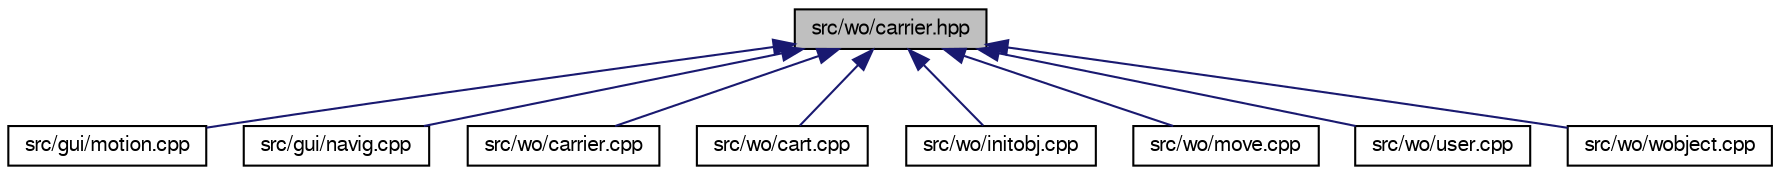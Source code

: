 digraph "src/wo/carrier.hpp"
{
 // LATEX_PDF_SIZE
  bgcolor="transparent";
  edge [fontname="FreeSans",fontsize="10",labelfontname="FreeSans",labelfontsize="10"];
  node [fontname="FreeSans",fontsize="10",shape=record];
  Node1 [label="src/wo/carrier.hpp",height=0.2,width=0.4,color="black", fillcolor="grey75", style="filled", fontcolor="black",tooltip=" "];
  Node1 -> Node2 [dir="back",color="midnightblue",fontsize="10",style="solid",fontname="FreeSans"];
  Node2 [label="src/gui/motion.cpp",height=0.2,width=0.4,color="black",URL="$a00224.html",tooltip=" "];
  Node1 -> Node3 [dir="back",color="midnightblue",fontsize="10",style="solid",fontname="FreeSans"];
  Node3 [label="src/gui/navig.cpp",height=0.2,width=0.4,color="black",URL="$a00230.html",tooltip=" "];
  Node1 -> Node4 [dir="back",color="midnightblue",fontsize="10",style="solid",fontname="FreeSans"];
  Node4 [label="src/wo/carrier.cpp",height=0.2,width=0.4,color="black",URL="$a00350.html",tooltip=" "];
  Node1 -> Node5 [dir="back",color="midnightblue",fontsize="10",style="solid",fontname="FreeSans"];
  Node5 [label="src/wo/cart.cpp",height=0.2,width=0.4,color="black",URL="$a00356.html",tooltip=" "];
  Node1 -> Node6 [dir="back",color="midnightblue",fontsize="10",style="solid",fontname="FreeSans"];
  Node6 [label="src/wo/initobj.cpp",height=0.2,width=0.4,color="black",URL="$a00551.html",tooltip=" "];
  Node1 -> Node7 [dir="back",color="midnightblue",fontsize="10",style="solid",fontname="FreeSans"];
  Node7 [label="src/wo/move.cpp",height=0.2,width=0.4,color="black",URL="$a00593.html",tooltip=" "];
  Node1 -> Node8 [dir="back",color="midnightblue",fontsize="10",style="solid",fontname="FreeSans"];
  Node8 [label="src/wo/user.cpp",height=0.2,width=0.4,color="black",URL="$a00785.html",tooltip=" "];
  Node1 -> Node9 [dir="back",color="midnightblue",fontsize="10",style="solid",fontname="FreeSans"];
  Node9 [label="src/wo/wobject.cpp",height=0.2,width=0.4,color="black",URL="$a00863.html",tooltip=" "];
}
